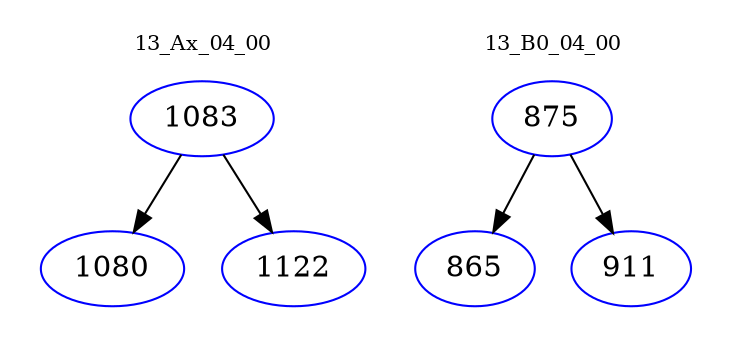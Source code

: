 digraph{
subgraph cluster_0 {
color = white
label = "13_Ax_04_00";
fontsize=10;
T0_1083 [label="1083", color="blue"]
T0_1083 -> T0_1080 [color="black"]
T0_1080 [label="1080", color="blue"]
T0_1083 -> T0_1122 [color="black"]
T0_1122 [label="1122", color="blue"]
}
subgraph cluster_1 {
color = white
label = "13_B0_04_00";
fontsize=10;
T1_875 [label="875", color="blue"]
T1_875 -> T1_865 [color="black"]
T1_865 [label="865", color="blue"]
T1_875 -> T1_911 [color="black"]
T1_911 [label="911", color="blue"]
}
}
